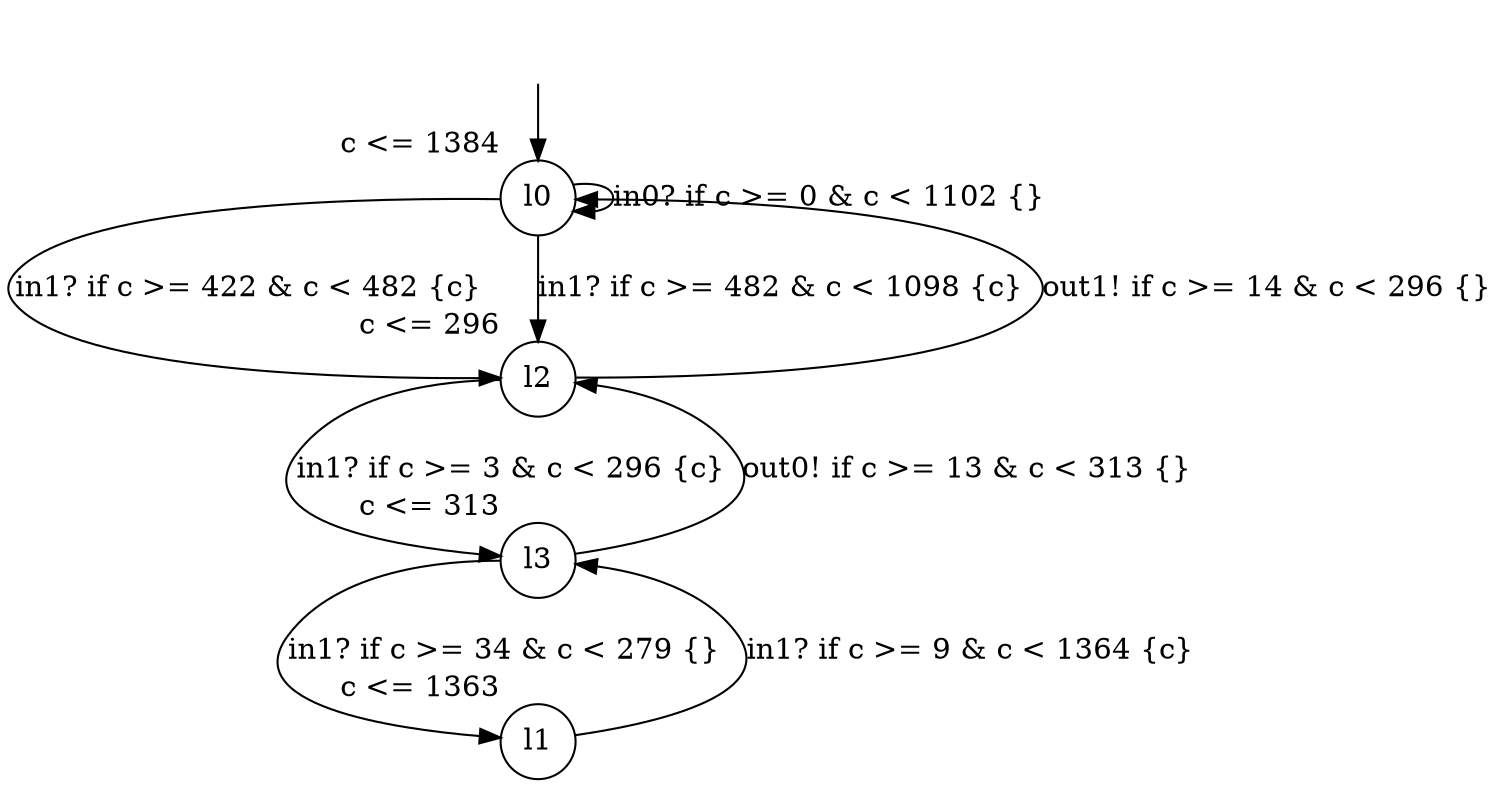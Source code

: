 digraph g {
__start0 [label="" shape="none"];
l0 [shape="circle" margin=0 label="l0", xlabel="c <= 1384"];
l1 [shape="circle" margin=0 label="l1", xlabel="c <= 1363"];
l2 [shape="circle" margin=0 label="l2", xlabel="c <= 296"];
l3 [shape="circle" margin=0 label="l3", xlabel="c <= 313"];
l0 -> l0 [label="in0? if c >= 0 & c < 1102 {} "];
l0 -> l2 [label="in1? if c >= 422 & c < 482 {c} "];
l0 -> l2 [label="in1? if c >= 482 & c < 1098 {c} "];
l1 -> l3 [label="in1? if c >= 9 & c < 1364 {c} "];
l2 -> l3 [label="in1? if c >= 3 & c < 296 {c} "];
l2 -> l0 [label="out1! if c >= 14 & c < 296 {} "];
l3 -> l2 [label="out0! if c >= 13 & c < 313 {} "];
l3 -> l1 [label="in1? if c >= 34 & c < 279 {} "];
__start0 -> l0;
}
